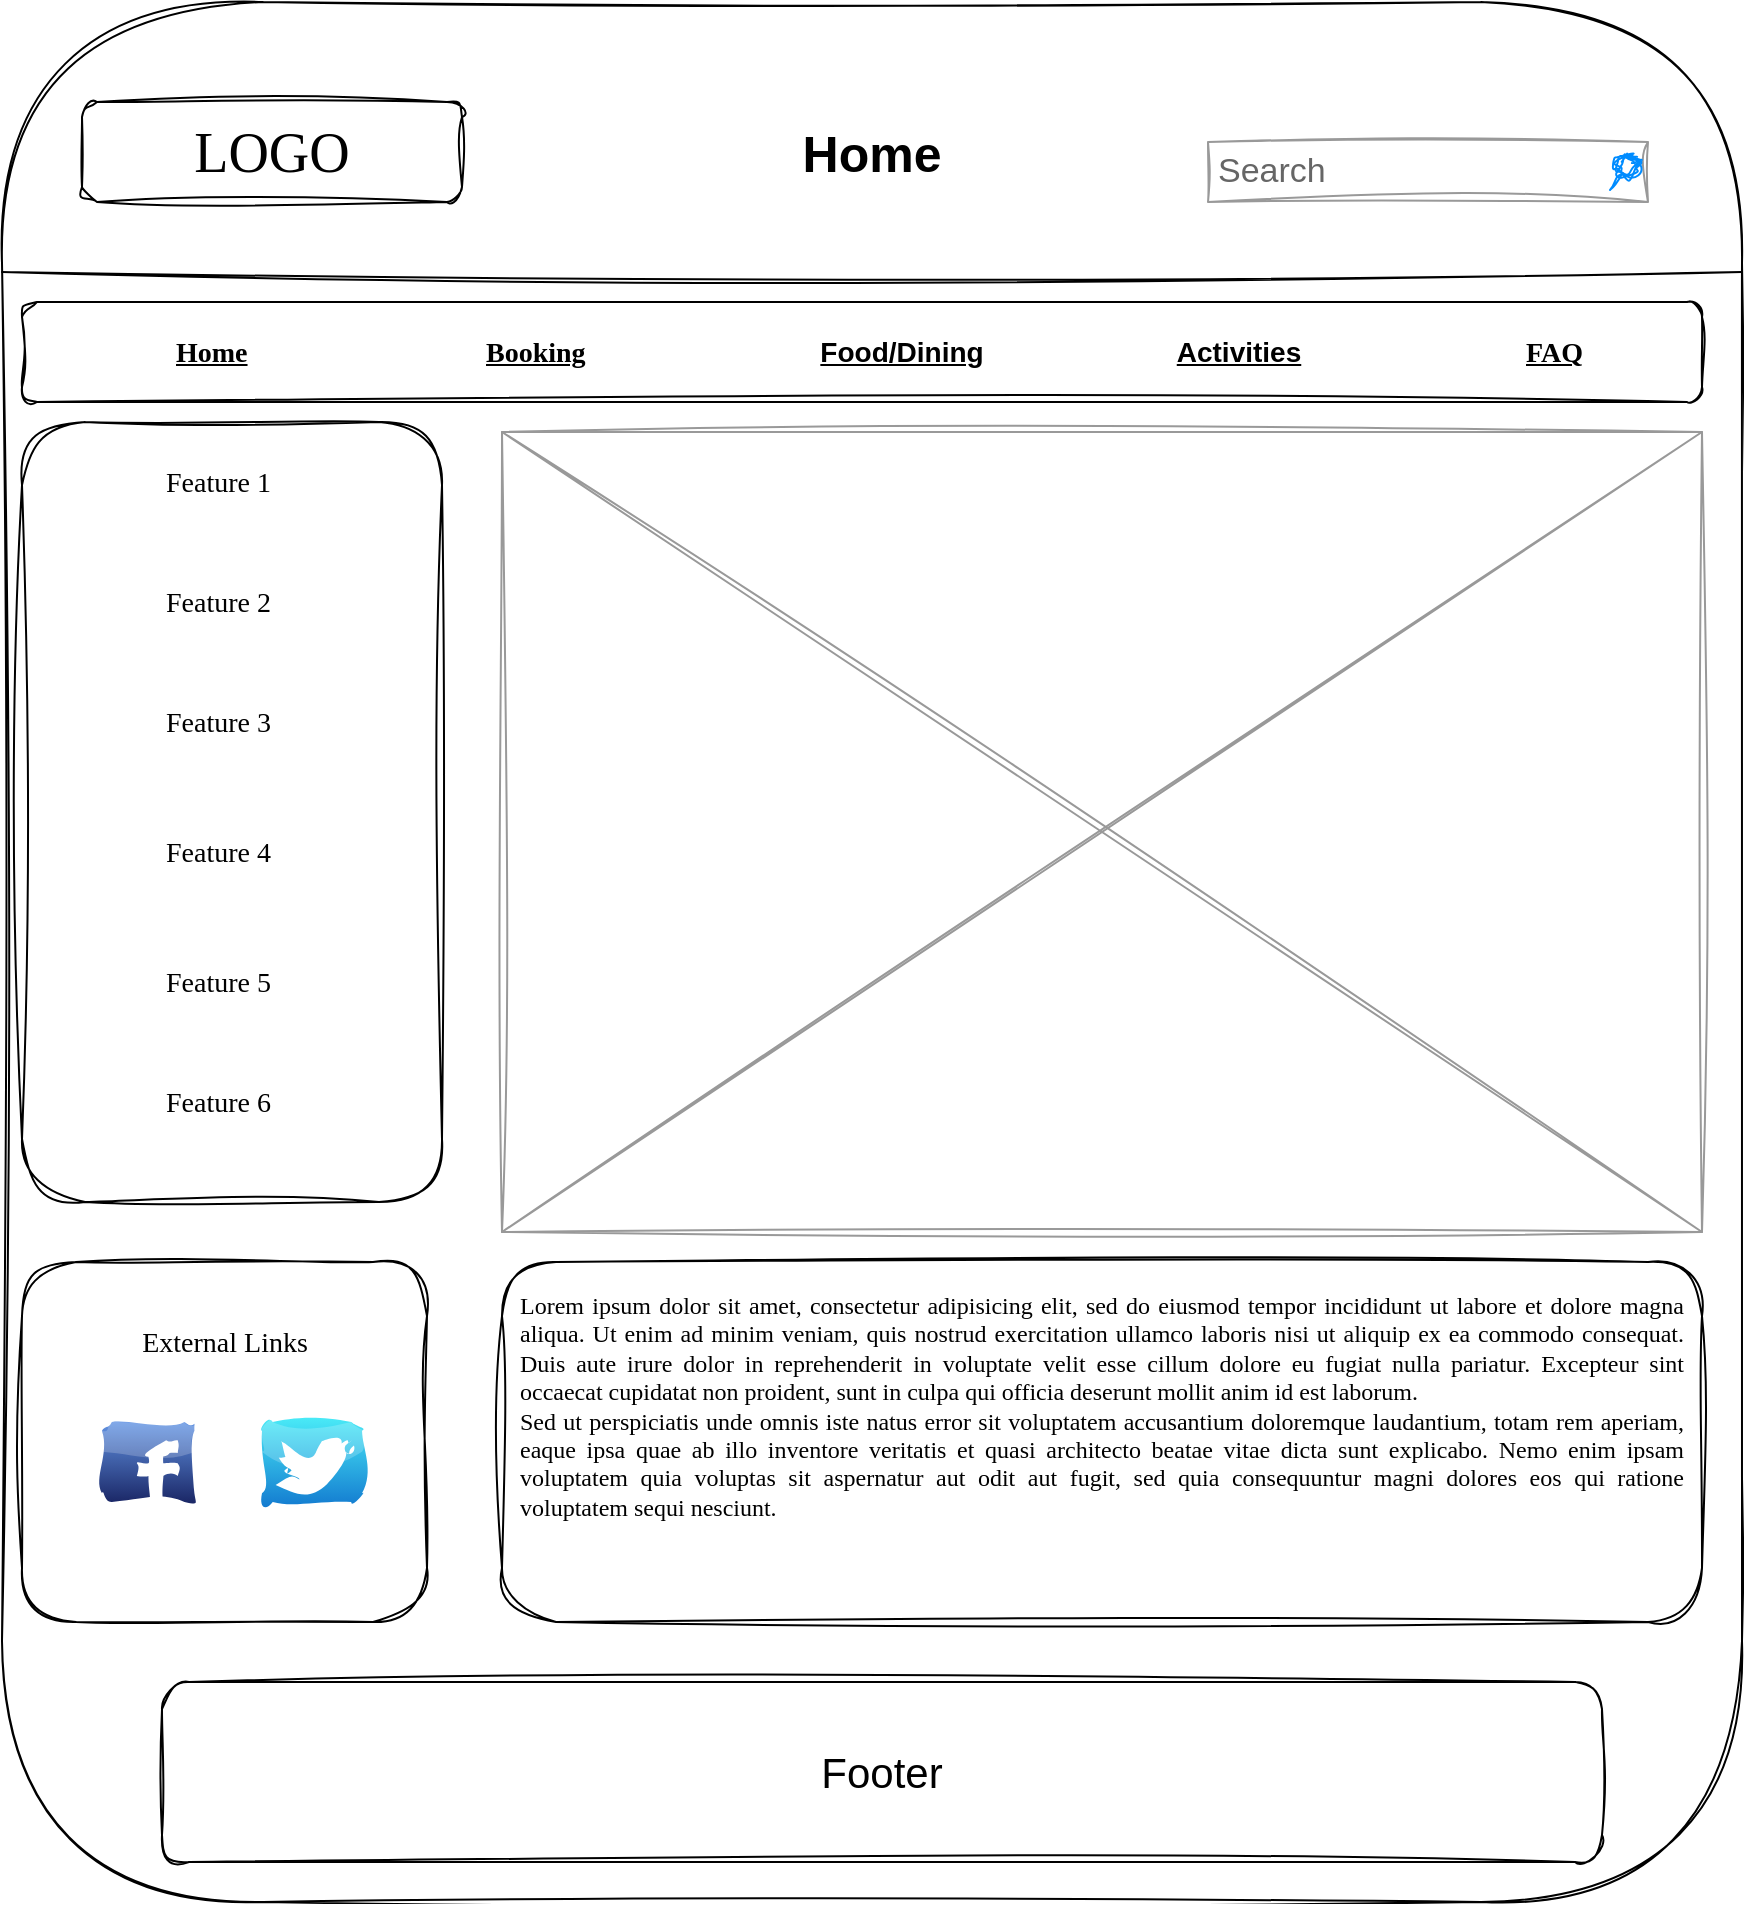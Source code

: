 <mxfile version="26.0.2" pages="5">
  <diagram name="Home" id="XaC6Hz_LNAa9Y60NMfOU">
    <mxGraphModel dx="1180" dy="614" grid="1" gridSize="10" guides="1" tooltips="1" connect="1" arrows="1" fold="1" page="1" pageScale="1" pageWidth="1100" pageHeight="850" background="#ffffff" math="0" shadow="0">
      <root>
        <mxCell id="G28vyaHNpmjtpdS2QD_0-0" />
        <mxCell id="G28vyaHNpmjtpdS2QD_0-1" parent="G28vyaHNpmjtpdS2QD_0-0" />
        <mxCell id="G28vyaHNpmjtpdS2QD_0-2" value="" style="whiteSpace=wrap;html=1;rounded=1;shadow=0;labelBackgroundColor=none;strokeColor=#000000;strokeWidth=1;fillColor=none;fontFamily=Verdana;fontSize=12;fontColor=#000000;align=center;comic=1;glass=0;sketch=1;curveFitting=1;jiggle=2;" parent="G28vyaHNpmjtpdS2QD_0-1" vertex="1">
          <mxGeometry x="20" y="10" width="870" height="950" as="geometry" />
        </mxCell>
        <mxCell id="G28vyaHNpmjtpdS2QD_0-3" value="LOGO" style="whiteSpace=wrap;html=1;rounded=1;shadow=0;labelBackgroundColor=none;strokeWidth=1;fontFamily=Verdana;fontSize=28;align=center;comic=1;sketch=1;curveFitting=1;jiggle=2;" parent="G28vyaHNpmjtpdS2QD_0-1" vertex="1">
          <mxGeometry x="60" y="60" width="190" height="50" as="geometry" />
        </mxCell>
        <mxCell id="G28vyaHNpmjtpdS2QD_0-4" value="Search" style="strokeWidth=1;shadow=0;dashed=0;align=center;html=1;shape=mxgraph.mockup.forms.searchBox;strokeColor=#999999;mainText=;strokeColor2=#008cff;fontColor=#666666;fontSize=17;align=left;spacingLeft=3;rounded=1;labelBackgroundColor=none;comic=1;sketch=1;curveFitting=1;jiggle=2;" parent="G28vyaHNpmjtpdS2QD_0-1" vertex="1">
          <mxGeometry x="623" y="80" width="220" height="30" as="geometry" />
        </mxCell>
        <mxCell id="G28vyaHNpmjtpdS2QD_0-5" value="" style="line;strokeWidth=1;html=1;rounded=1;shadow=0;labelBackgroundColor=none;fillColor=none;fontFamily=Verdana;fontSize=14;fontColor=#000000;align=center;comic=1;sketch=1;curveFitting=1;jiggle=2;" parent="G28vyaHNpmjtpdS2QD_0-1" vertex="1">
          <mxGeometry x="20" y="140" width="870" height="10" as="geometry" />
        </mxCell>
        <mxCell id="G28vyaHNpmjtpdS2QD_0-6" value="" style="whiteSpace=wrap;html=1;rounded=1;shadow=0;labelBackgroundColor=none;strokeWidth=1;fillColor=none;fontFamily=Verdana;fontSize=12;align=center;comic=1;sketch=1;curveFitting=1;jiggle=2;" parent="G28vyaHNpmjtpdS2QD_0-1" vertex="1">
          <mxGeometry x="30" y="160" width="840" height="50" as="geometry" />
        </mxCell>
        <mxCell id="G28vyaHNpmjtpdS2QD_0-7" value="&lt;b&gt;&lt;u&gt;Home&lt;/u&gt;&lt;/b&gt;" style="text;html=1;points=[];align=left;verticalAlign=top;spacingTop=-4;fontSize=14;fontFamily=Verdana;rounded=1;sketch=1;curveFitting=1;jiggle=2;" parent="G28vyaHNpmjtpdS2QD_0-1" vertex="1">
          <mxGeometry x="105" y="175" width="60" height="20" as="geometry" />
        </mxCell>
        <mxCell id="G28vyaHNpmjtpdS2QD_0-8" value="&lt;b&gt;&lt;u&gt;Booking&lt;/u&gt;&lt;/b&gt;" style="text;html=1;points=[];align=left;verticalAlign=top;spacingTop=-4;fontSize=14;fontFamily=Verdana;rounded=1;sketch=1;curveFitting=1;jiggle=2;" parent="G28vyaHNpmjtpdS2QD_0-1" vertex="1">
          <mxGeometry x="260" y="175" width="60" height="20" as="geometry" />
        </mxCell>
        <mxCell id="G28vyaHNpmjtpdS2QD_0-9" value="&lt;b&gt;&lt;u&gt;FAQ&lt;/u&gt;&lt;/b&gt;" style="text;html=1;points=[];align=left;verticalAlign=top;spacingTop=-4;fontSize=14;fontFamily=Verdana;rounded=1;sketch=1;curveFitting=1;jiggle=2;" parent="G28vyaHNpmjtpdS2QD_0-1" vertex="1">
          <mxGeometry x="780" y="175" width="60" height="20" as="geometry" />
        </mxCell>
        <mxCell id="G28vyaHNpmjtpdS2QD_0-10" value="&lt;div style=&quot;text-align: justify&quot;&gt;&lt;span&gt;Lorem ipsum dolor sit amet, consectetur adipisicing elit, sed do eiusmod tempor incididunt ut labore et dolore magna aliqua. Ut enim ad minim veniam, quis nostrud exercitation ullamco laboris nisi ut aliquip ex ea commodo consequat. Duis aute irure dolor in reprehenderit in voluptate velit esse cillum dolore eu fugiat nulla pariatur. Excepteur sint occaecat cupidatat non proident, sunt in culpa qui officia deserunt mollit anim id est laborum.&lt;/span&gt;&lt;/div&gt;&lt;div style=&quot;text-align: justify&quot;&gt;&lt;span&gt;Sed ut perspiciatis unde omnis iste natus error sit voluptatem accusantium doloremque laudantium, totam rem aperiam, eaque ipsa quae ab illo inventore veritatis et quasi architecto beatae vitae dicta sunt explicabo. Nemo enim ipsam voluptatem quia voluptas sit aspernatur aut odit aut fugit, sed quia consequuntur magni dolores eos qui ratione voluptatem sequi nesciunt.&amp;nbsp;&lt;/span&gt;&lt;/div&gt;" style="whiteSpace=wrap;html=1;rounded=1;shadow=0;labelBackgroundColor=none;strokeWidth=1;fillColor=none;fontFamily=Verdana;fontSize=12;align=center;verticalAlign=top;spacing=10;comic=1;sketch=1;curveFitting=1;jiggle=2;" parent="G28vyaHNpmjtpdS2QD_0-1" vertex="1">
          <mxGeometry x="270" y="640" width="600" height="180" as="geometry" />
        </mxCell>
        <mxCell id="G28vyaHNpmjtpdS2QD_0-11" value="" style="verticalLabelPosition=bottom;shadow=0;dashed=0;align=center;html=1;verticalAlign=top;strokeWidth=1;shape=mxgraph.mockup.graphics.simpleIcon;strokeColor=#999999;rounded=1;labelBackgroundColor=none;fontFamily=Verdana;fontSize=14;fontColor=#000000;comic=1;sketch=1;curveFitting=1;jiggle=2;" parent="G28vyaHNpmjtpdS2QD_0-1" vertex="1">
          <mxGeometry x="270" y="225" width="600" height="400" as="geometry" />
        </mxCell>
        <mxCell id="G28vyaHNpmjtpdS2QD_0-12" value="" style="whiteSpace=wrap;html=1;rounded=1;shadow=0;labelBackgroundColor=none;strokeWidth=1;fillColor=none;fontFamily=Verdana;fontSize=12;align=center;comic=1;sketch=1;curveFitting=1;jiggle=2;" parent="G28vyaHNpmjtpdS2QD_0-1" vertex="1">
          <mxGeometry x="30" y="220" width="210" height="390" as="geometry" />
        </mxCell>
        <mxCell id="G28vyaHNpmjtpdS2QD_0-13" value="" style="whiteSpace=wrap;html=1;rounded=1;shadow=0;labelBackgroundColor=none;strokeWidth=1;fillColor=none;fontFamily=Verdana;fontSize=12;align=center;comic=1;sketch=1;curveFitting=1;jiggle=2;" parent="G28vyaHNpmjtpdS2QD_0-1" vertex="1">
          <mxGeometry x="30" y="640" width="202.5" height="180" as="geometry" />
        </mxCell>
        <mxCell id="G28vyaHNpmjtpdS2QD_0-14" value="External Links" style="text;html=1;points=[];align=center;verticalAlign=top;spacingTop=-4;fontSize=14;fontFamily=Verdana;rounded=1;sketch=1;curveFitting=1;jiggle=2;" parent="G28vyaHNpmjtpdS2QD_0-1" vertex="1">
          <mxGeometry x="46.25" y="670" width="170" height="20" as="geometry" />
        </mxCell>
        <mxCell id="G28vyaHNpmjtpdS2QD_0-15" value="Feature 1" style="text;html=1;points=[];align=left;verticalAlign=top;spacingTop=-4;fontSize=14;fontFamily=Verdana;rounded=1;sketch=1;curveFitting=1;jiggle=2;" parent="G28vyaHNpmjtpdS2QD_0-1" vertex="1">
          <mxGeometry x="100" y="240" width="170" height="20" as="geometry" />
        </mxCell>
        <mxCell id="G28vyaHNpmjtpdS2QD_0-16" value="Feature 2" style="text;html=1;points=[];align=left;verticalAlign=top;spacingTop=-4;fontSize=14;fontFamily=Verdana;rounded=1;sketch=1;curveFitting=1;jiggle=2;" parent="G28vyaHNpmjtpdS2QD_0-1" vertex="1">
          <mxGeometry x="100" y="300" width="170" height="20" as="geometry" />
        </mxCell>
        <mxCell id="G28vyaHNpmjtpdS2QD_0-17" value="Feature 3" style="text;html=1;points=[];align=left;verticalAlign=top;spacingTop=-4;fontSize=14;fontFamily=Verdana;rounded=1;sketch=1;curveFitting=1;jiggle=2;" parent="G28vyaHNpmjtpdS2QD_0-1" vertex="1">
          <mxGeometry x="100" y="360" width="170" height="20" as="geometry" />
        </mxCell>
        <mxCell id="G28vyaHNpmjtpdS2QD_0-18" value="Feature 4" style="text;html=1;points=[];align=left;verticalAlign=top;spacingTop=-4;fontSize=14;fontFamily=Verdana;rounded=1;sketch=1;curveFitting=1;jiggle=2;" parent="G28vyaHNpmjtpdS2QD_0-1" vertex="1">
          <mxGeometry x="100" y="425" width="170" height="20" as="geometry" />
        </mxCell>
        <mxCell id="G28vyaHNpmjtpdS2QD_0-19" value="Feature 5" style="text;html=1;points=[];align=left;verticalAlign=top;spacingTop=-4;fontSize=14;fontFamily=Verdana;rounded=1;sketch=1;curveFitting=1;jiggle=2;" parent="G28vyaHNpmjtpdS2QD_0-1" vertex="1">
          <mxGeometry x="100" y="490" width="170" height="20" as="geometry" />
        </mxCell>
        <mxCell id="G28vyaHNpmjtpdS2QD_0-20" value="Feature 6" style="text;html=1;points=[];align=left;verticalAlign=top;spacingTop=-4;fontSize=14;fontFamily=Verdana;rounded=1;sketch=1;curveFitting=1;jiggle=2;" parent="G28vyaHNpmjtpdS2QD_0-1" vertex="1">
          <mxGeometry x="100" y="550" width="170" height="20" as="geometry" />
        </mxCell>
        <mxCell id="G28vyaHNpmjtpdS2QD_0-21" value="" style="dashed=0;outlineConnect=0;html=1;align=center;labelPosition=center;verticalLabelPosition=bottom;verticalAlign=top;shape=mxgraph.webicons.facebook;fillColor=#6294E4;gradientColor=#1A2665;sketch=1;hachureGap=4;jiggle=2;curveFitting=1;fontFamily=Architects Daughter;fontSource=https%3A%2F%2Ffonts.googleapis.com%2Fcss%3Ffamily%3DArchitects%2BDaughter;" parent="G28vyaHNpmjtpdS2QD_0-1" vertex="1">
          <mxGeometry x="70" y="720" width="46.2" height="40" as="geometry" />
        </mxCell>
        <mxCell id="G28vyaHNpmjtpdS2QD_0-22" value="" style="dashed=0;outlineConnect=0;html=1;align=center;labelPosition=center;verticalLabelPosition=bottom;verticalAlign=top;shape=mxgraph.webicons.twitter;fillColor=#49EAF7;gradientColor=#137BD0;sketch=1;hachureGap=4;jiggle=2;curveFitting=1;fontFamily=Architects Daughter;fontSource=https%3A%2F%2Ffonts.googleapis.com%2Fcss%3Ffamily%3DArchitects%2BDaughter;" parent="G28vyaHNpmjtpdS2QD_0-1" vertex="1">
          <mxGeometry x="150" y="720" width="50" height="40" as="geometry" />
        </mxCell>
        <mxCell id="G28vyaHNpmjtpdS2QD_0-23" value="&lt;font style=&quot;font-size: 21px;&quot; face=&quot;Helvetica&quot;&gt;Footer&lt;/font&gt;" style="rounded=1;whiteSpace=wrap;html=1;sketch=1;hachureGap=4;jiggle=2;curveFitting=1;fontFamily=Architects Daughter;fontSource=https%3A%2F%2Ffonts.googleapis.com%2Fcss%3Ffamily%3DArchitects%2BDaughter;labelBackgroundColor=default;" parent="G28vyaHNpmjtpdS2QD_0-1" vertex="1">
          <mxGeometry x="100" y="850" width="720" height="90" as="geometry" />
        </mxCell>
        <mxCell id="1MUycTAKdErkdJ3vbtHh-1" value="&lt;b&gt;&lt;font face=&quot;Helvetica&quot; style=&quot;font-size: 25px;&quot;&gt;Home&lt;/font&gt;&lt;/b&gt;" style="text;html=1;align=center;verticalAlign=middle;whiteSpace=wrap;rounded=0;fontFamily=Architects Daughter;fontSource=https%3A%2F%2Ffonts.googleapis.com%2Fcss%3Ffamily%3DArchitects%2BDaughter;" parent="G28vyaHNpmjtpdS2QD_0-1" vertex="1">
          <mxGeometry x="425" y="70" width="60" height="30" as="geometry" />
        </mxCell>
        <mxCell id="7-xE09rjTVxW2Gx52Fzu-3" value="&lt;u style=&quot;&quot;&gt;&lt;b style=&quot;&quot;&gt;&lt;font style=&quot;font-size: 14px;&quot; face=&quot;Helvetica&quot;&gt;Food/Dining&lt;/font&gt;&lt;/b&gt;&lt;/u&gt;" style="text;html=1;align=center;verticalAlign=middle;whiteSpace=wrap;rounded=0;fontFamily=Architects Daughter;fontSource=https%3A%2F%2Ffonts.googleapis.com%2Fcss%3Ffamily%3DArchitects%2BDaughter;" vertex="1" parent="G28vyaHNpmjtpdS2QD_0-1">
          <mxGeometry x="430" y="170" width="80" height="30" as="geometry" />
        </mxCell>
        <mxCell id="7-xE09rjTVxW2Gx52Fzu-4" value="&lt;font face=&quot;Helvetica&quot; style=&quot;font-size: 14px;&quot;&gt;&lt;b&gt;&lt;u&gt;Activities&lt;/u&gt;&lt;/b&gt;&lt;/font&gt;" style="text;html=1;align=center;verticalAlign=middle;whiteSpace=wrap;rounded=0;fontFamily=Architects Daughter;fontSource=https%3A%2F%2Ffonts.googleapis.com%2Fcss%3Ffamily%3DArchitects%2BDaughter;" vertex="1" parent="G28vyaHNpmjtpdS2QD_0-1">
          <mxGeometry x="590" y="170" width="97" height="30" as="geometry" />
        </mxCell>
      </root>
    </mxGraphModel>
  </diagram>
  <diagram name="Booking" id="HfTK5BxTal93FMjaINNR">
    <mxGraphModel dx="1180" dy="614" grid="1" gridSize="10" guides="1" tooltips="1" connect="1" arrows="1" fold="1" page="1" pageScale="1" pageWidth="1100" pageHeight="850" background="#ffffff" math="0" shadow="0">
      <root>
        <mxCell id="qHXIPEObxKzvl6UZH6Fi-0" />
        <mxCell id="qHXIPEObxKzvl6UZH6Fi-1" parent="qHXIPEObxKzvl6UZH6Fi-0" />
        <mxCell id="qHXIPEObxKzvl6UZH6Fi-2" value="" style="whiteSpace=wrap;html=1;rounded=1;shadow=0;labelBackgroundColor=none;strokeColor=#000000;strokeWidth=1;fillColor=none;fontFamily=Verdana;fontSize=12;fontColor=#000000;align=center;comic=1;glass=0;sketch=1;curveFitting=1;jiggle=2;" vertex="1" parent="qHXIPEObxKzvl6UZH6Fi-1">
          <mxGeometry x="20" y="10" width="870" height="950" as="geometry" />
        </mxCell>
        <mxCell id="qHXIPEObxKzvl6UZH6Fi-3" value="LOGO" style="whiteSpace=wrap;html=1;rounded=1;shadow=0;labelBackgroundColor=none;strokeWidth=1;fontFamily=Verdana;fontSize=28;align=center;comic=1;sketch=1;curveFitting=1;jiggle=2;" vertex="1" parent="qHXIPEObxKzvl6UZH6Fi-1">
          <mxGeometry x="60" y="60" width="190" height="50" as="geometry" />
        </mxCell>
        <mxCell id="qHXIPEObxKzvl6UZH6Fi-4" value="Search" style="strokeWidth=1;shadow=0;dashed=0;align=center;html=1;shape=mxgraph.mockup.forms.searchBox;strokeColor=#999999;mainText=;strokeColor2=#008cff;fontColor=#666666;fontSize=17;align=left;spacingLeft=3;rounded=1;labelBackgroundColor=none;comic=1;sketch=1;curveFitting=1;jiggle=2;" vertex="1" parent="qHXIPEObxKzvl6UZH6Fi-1">
          <mxGeometry x="623" y="80" width="220" height="30" as="geometry" />
        </mxCell>
        <mxCell id="qHXIPEObxKzvl6UZH6Fi-5" value="" style="line;strokeWidth=1;html=1;rounded=1;shadow=0;labelBackgroundColor=none;fillColor=none;fontFamily=Verdana;fontSize=14;fontColor=#000000;align=center;comic=1;sketch=1;curveFitting=1;jiggle=2;" vertex="1" parent="qHXIPEObxKzvl6UZH6Fi-1">
          <mxGeometry x="20" y="140" width="870" height="10" as="geometry" />
        </mxCell>
        <mxCell id="qHXIPEObxKzvl6UZH6Fi-6" value="" style="whiteSpace=wrap;html=1;rounded=1;shadow=0;labelBackgroundColor=none;strokeWidth=1;fillColor=none;fontFamily=Verdana;fontSize=12;align=center;comic=1;sketch=1;curveFitting=1;jiggle=2;" vertex="1" parent="qHXIPEObxKzvl6UZH6Fi-1">
          <mxGeometry x="30" y="160" width="840" height="50" as="geometry" />
        </mxCell>
        <mxCell id="qHXIPEObxKzvl6UZH6Fi-7" value="&lt;b&gt;&lt;u&gt;Home&lt;/u&gt;&lt;/b&gt;" style="text;html=1;points=[];align=left;verticalAlign=top;spacingTop=-4;fontSize=14;fontFamily=Verdana;rounded=1;sketch=1;curveFitting=1;jiggle=2;" vertex="1" parent="qHXIPEObxKzvl6UZH6Fi-1">
          <mxGeometry x="105" y="175" width="60" height="20" as="geometry" />
        </mxCell>
        <mxCell id="qHXIPEObxKzvl6UZH6Fi-8" value="&lt;b&gt;&lt;u&gt;Booking&lt;/u&gt;&lt;/b&gt;" style="text;html=1;points=[];align=left;verticalAlign=top;spacingTop=-4;fontSize=14;fontFamily=Verdana;rounded=1;sketch=1;curveFitting=1;jiggle=2;" vertex="1" parent="qHXIPEObxKzvl6UZH6Fi-1">
          <mxGeometry x="260" y="175" width="60" height="20" as="geometry" />
        </mxCell>
        <mxCell id="qHXIPEObxKzvl6UZH6Fi-9" value="&lt;b&gt;&lt;u&gt;FAQ&lt;/u&gt;&lt;/b&gt;" style="text;html=1;points=[];align=left;verticalAlign=top;spacingTop=-4;fontSize=14;fontFamily=Verdana;rounded=1;sketch=1;curveFitting=1;jiggle=2;" vertex="1" parent="qHXIPEObxKzvl6UZH6Fi-1">
          <mxGeometry x="780" y="175" width="60" height="20" as="geometry" />
        </mxCell>
        <mxCell id="qHXIPEObxKzvl6UZH6Fi-10" value="&lt;div style=&quot;text-align: justify&quot;&gt;&lt;span&gt;Lorem ipsum dolor sit amet, consectetur adipisicing elit, sed do eiusmod tempor incididunt ut labore et dolore magna aliqua. Ut enim ad minim veniam, quis nostrud exercitation ullamco laboris nisi ut aliquip ex ea commodo consequat. Duis aute irure dolor in reprehenderit in voluptate velit esse cillum dolore eu fugiat nulla pariatur. Excepteur sint occaecat cupidatat non proident, sunt in culpa qui officia deserunt mollit anim id est laborum.&lt;/span&gt;&lt;/div&gt;&lt;div style=&quot;text-align: justify&quot;&gt;&lt;span&gt;Sed ut perspiciatis unde omnis iste natus error sit voluptatem accusantium doloremque laudantium, totam rem aperiam, eaque ipsa quae ab illo inventore veritatis et quasi architecto beatae vitae dicta sunt explicabo. Nemo enim ipsam voluptatem quia voluptas sit aspernatur aut odit aut fugit, sed quia consequuntur magni dolores eos qui ratione voluptatem sequi nesciunt.&amp;nbsp;&lt;/span&gt;&lt;/div&gt;" style="whiteSpace=wrap;html=1;rounded=1;shadow=0;labelBackgroundColor=none;strokeWidth=1;fillColor=none;fontFamily=Verdana;fontSize=12;align=center;verticalAlign=top;spacing=10;comic=1;sketch=1;curveFitting=1;jiggle=2;" vertex="1" parent="qHXIPEObxKzvl6UZH6Fi-1">
          <mxGeometry x="270" y="640" width="600" height="180" as="geometry" />
        </mxCell>
        <mxCell id="qHXIPEObxKzvl6UZH6Fi-11" value="" style="verticalLabelPosition=bottom;shadow=0;dashed=0;align=center;html=1;verticalAlign=top;strokeWidth=1;shape=mxgraph.mockup.graphics.simpleIcon;strokeColor=#999999;rounded=1;labelBackgroundColor=none;fontFamily=Verdana;fontSize=14;fontColor=#000000;comic=1;sketch=1;curveFitting=1;jiggle=2;" vertex="1" parent="qHXIPEObxKzvl6UZH6Fi-1">
          <mxGeometry x="270" y="225" width="600" height="400" as="geometry" />
        </mxCell>
        <mxCell id="qHXIPEObxKzvl6UZH6Fi-12" value="" style="whiteSpace=wrap;html=1;rounded=1;shadow=0;labelBackgroundColor=none;strokeWidth=1;fillColor=none;fontFamily=Verdana;fontSize=12;align=center;comic=1;sketch=1;curveFitting=1;jiggle=2;" vertex="1" parent="qHXIPEObxKzvl6UZH6Fi-1">
          <mxGeometry x="30" y="220" width="210" height="390" as="geometry" />
        </mxCell>
        <mxCell id="qHXIPEObxKzvl6UZH6Fi-13" value="" style="whiteSpace=wrap;html=1;rounded=1;shadow=0;labelBackgroundColor=none;strokeWidth=1;fillColor=none;fontFamily=Verdana;fontSize=12;align=center;comic=1;sketch=1;curveFitting=1;jiggle=2;" vertex="1" parent="qHXIPEObxKzvl6UZH6Fi-1">
          <mxGeometry x="30" y="640" width="202.5" height="180" as="geometry" />
        </mxCell>
        <mxCell id="qHXIPEObxKzvl6UZH6Fi-14" value="External Links" style="text;html=1;points=[];align=center;verticalAlign=top;spacingTop=-4;fontSize=14;fontFamily=Verdana;rounded=1;sketch=1;curveFitting=1;jiggle=2;" vertex="1" parent="qHXIPEObxKzvl6UZH6Fi-1">
          <mxGeometry x="46.25" y="670" width="170" height="20" as="geometry" />
        </mxCell>
        <mxCell id="qHXIPEObxKzvl6UZH6Fi-15" value="Feature 1" style="text;html=1;points=[];align=left;verticalAlign=top;spacingTop=-4;fontSize=14;fontFamily=Verdana;rounded=1;sketch=1;curveFitting=1;jiggle=2;" vertex="1" parent="qHXIPEObxKzvl6UZH6Fi-1">
          <mxGeometry x="100" y="240" width="170" height="20" as="geometry" />
        </mxCell>
        <mxCell id="qHXIPEObxKzvl6UZH6Fi-16" value="Feature 2" style="text;html=1;points=[];align=left;verticalAlign=top;spacingTop=-4;fontSize=14;fontFamily=Verdana;rounded=1;sketch=1;curveFitting=1;jiggle=2;" vertex="1" parent="qHXIPEObxKzvl6UZH6Fi-1">
          <mxGeometry x="100" y="300" width="170" height="20" as="geometry" />
        </mxCell>
        <mxCell id="qHXIPEObxKzvl6UZH6Fi-17" value="Feature 3" style="text;html=1;points=[];align=left;verticalAlign=top;spacingTop=-4;fontSize=14;fontFamily=Verdana;rounded=1;sketch=1;curveFitting=1;jiggle=2;" vertex="1" parent="qHXIPEObxKzvl6UZH6Fi-1">
          <mxGeometry x="100" y="360" width="170" height="20" as="geometry" />
        </mxCell>
        <mxCell id="qHXIPEObxKzvl6UZH6Fi-18" value="Feature 4" style="text;html=1;points=[];align=left;verticalAlign=top;spacingTop=-4;fontSize=14;fontFamily=Verdana;rounded=1;sketch=1;curveFitting=1;jiggle=2;" vertex="1" parent="qHXIPEObxKzvl6UZH6Fi-1">
          <mxGeometry x="100" y="425" width="170" height="20" as="geometry" />
        </mxCell>
        <mxCell id="qHXIPEObxKzvl6UZH6Fi-19" value="Feature 5" style="text;html=1;points=[];align=left;verticalAlign=top;spacingTop=-4;fontSize=14;fontFamily=Verdana;rounded=1;sketch=1;curveFitting=1;jiggle=2;" vertex="1" parent="qHXIPEObxKzvl6UZH6Fi-1">
          <mxGeometry x="100" y="490" width="170" height="20" as="geometry" />
        </mxCell>
        <mxCell id="qHXIPEObxKzvl6UZH6Fi-20" value="Feature 6" style="text;html=1;points=[];align=left;verticalAlign=top;spacingTop=-4;fontSize=14;fontFamily=Verdana;rounded=1;sketch=1;curveFitting=1;jiggle=2;" vertex="1" parent="qHXIPEObxKzvl6UZH6Fi-1">
          <mxGeometry x="100" y="550" width="170" height="20" as="geometry" />
        </mxCell>
        <mxCell id="qHXIPEObxKzvl6UZH6Fi-21" value="" style="dashed=0;outlineConnect=0;html=1;align=center;labelPosition=center;verticalLabelPosition=bottom;verticalAlign=top;shape=mxgraph.webicons.facebook;fillColor=#6294E4;gradientColor=#1A2665;sketch=1;hachureGap=4;jiggle=2;curveFitting=1;fontFamily=Architects Daughter;fontSource=https%3A%2F%2Ffonts.googleapis.com%2Fcss%3Ffamily%3DArchitects%2BDaughter;" vertex="1" parent="qHXIPEObxKzvl6UZH6Fi-1">
          <mxGeometry x="70" y="720" width="46.2" height="40" as="geometry" />
        </mxCell>
        <mxCell id="qHXIPEObxKzvl6UZH6Fi-22" value="" style="dashed=0;outlineConnect=0;html=1;align=center;labelPosition=center;verticalLabelPosition=bottom;verticalAlign=top;shape=mxgraph.webicons.twitter;fillColor=#49EAF7;gradientColor=#137BD0;sketch=1;hachureGap=4;jiggle=2;curveFitting=1;fontFamily=Architects Daughter;fontSource=https%3A%2F%2Ffonts.googleapis.com%2Fcss%3Ffamily%3DArchitects%2BDaughter;" vertex="1" parent="qHXIPEObxKzvl6UZH6Fi-1">
          <mxGeometry x="150" y="720" width="50" height="40" as="geometry" />
        </mxCell>
        <mxCell id="qHXIPEObxKzvl6UZH6Fi-23" value="&lt;font style=&quot;font-size: 21px;&quot; face=&quot;Helvetica&quot;&gt;Footer&lt;/font&gt;" style="rounded=1;whiteSpace=wrap;html=1;sketch=1;hachureGap=4;jiggle=2;curveFitting=1;fontFamily=Architects Daughter;fontSource=https%3A%2F%2Ffonts.googleapis.com%2Fcss%3Ffamily%3DArchitects%2BDaughter;labelBackgroundColor=default;" vertex="1" parent="qHXIPEObxKzvl6UZH6Fi-1">
          <mxGeometry x="100" y="850" width="720" height="90" as="geometry" />
        </mxCell>
        <mxCell id="qHXIPEObxKzvl6UZH6Fi-24" value="&lt;b&gt;&lt;font face=&quot;Helvetica&quot; style=&quot;font-size: 25px;&quot;&gt;Booking and Lodging&lt;/font&gt;&lt;/b&gt;" style="text;html=1;align=center;verticalAlign=middle;whiteSpace=wrap;rounded=0;fontFamily=Architects Daughter;fontSource=https%3A%2F%2Ffonts.googleapis.com%2Fcss%3Ffamily%3DArchitects%2BDaughter;" vertex="1" parent="qHXIPEObxKzvl6UZH6Fi-1">
          <mxGeometry x="425" y="70" width="60" height="30" as="geometry" />
        </mxCell>
        <mxCell id="qHXIPEObxKzvl6UZH6Fi-25" value="&lt;u style=&quot;&quot;&gt;&lt;b style=&quot;&quot;&gt;&lt;font style=&quot;font-size: 14px;&quot; face=&quot;Helvetica&quot;&gt;Food/Dining&lt;/font&gt;&lt;/b&gt;&lt;/u&gt;" style="text;html=1;align=center;verticalAlign=middle;whiteSpace=wrap;rounded=0;fontFamily=Architects Daughter;fontSource=https%3A%2F%2Ffonts.googleapis.com%2Fcss%3Ffamily%3DArchitects%2BDaughter;" vertex="1" parent="qHXIPEObxKzvl6UZH6Fi-1">
          <mxGeometry x="430" y="170" width="80" height="30" as="geometry" />
        </mxCell>
        <mxCell id="qHXIPEObxKzvl6UZH6Fi-26" value="&lt;font face=&quot;Helvetica&quot; style=&quot;font-size: 14px;&quot;&gt;&lt;b&gt;&lt;u&gt;Activities&lt;/u&gt;&lt;/b&gt;&lt;/font&gt;" style="text;html=1;align=center;verticalAlign=middle;whiteSpace=wrap;rounded=0;fontFamily=Architects Daughter;fontSource=https%3A%2F%2Ffonts.googleapis.com%2Fcss%3Ffamily%3DArchitects%2BDaughter;" vertex="1" parent="qHXIPEObxKzvl6UZH6Fi-1">
          <mxGeometry x="590" y="170" width="97" height="30" as="geometry" />
        </mxCell>
      </root>
    </mxGraphModel>
  </diagram>
  <diagram name="Food and Dining" id="9bX4Ylco4fsAjjICQX2j">
    <mxGraphModel dx="1180" dy="614" grid="1" gridSize="10" guides="1" tooltips="1" connect="1" arrows="1" fold="1" page="1" pageScale="1" pageWidth="1100" pageHeight="850" background="#ffffff" math="0" shadow="0">
      <root>
        <mxCell id="NBle0sVhrAog2kaOQaib-0" />
        <mxCell id="NBle0sVhrAog2kaOQaib-1" parent="NBle0sVhrAog2kaOQaib-0" />
        <mxCell id="NBle0sVhrAog2kaOQaib-2" value="" style="whiteSpace=wrap;html=1;rounded=1;shadow=0;labelBackgroundColor=none;strokeColor=#000000;strokeWidth=1;fillColor=none;fontFamily=Verdana;fontSize=12;fontColor=#000000;align=center;comic=1;glass=0;sketch=1;curveFitting=1;jiggle=2;" vertex="1" parent="NBle0sVhrAog2kaOQaib-1">
          <mxGeometry x="20" y="10" width="870" height="950" as="geometry" />
        </mxCell>
        <mxCell id="NBle0sVhrAog2kaOQaib-3" value="LOGO" style="whiteSpace=wrap;html=1;rounded=1;shadow=0;labelBackgroundColor=none;strokeWidth=1;fontFamily=Verdana;fontSize=28;align=center;comic=1;sketch=1;curveFitting=1;jiggle=2;" vertex="1" parent="NBle0sVhrAog2kaOQaib-1">
          <mxGeometry x="60" y="60" width="190" height="50" as="geometry" />
        </mxCell>
        <mxCell id="NBle0sVhrAog2kaOQaib-4" value="Search" style="strokeWidth=1;shadow=0;dashed=0;align=center;html=1;shape=mxgraph.mockup.forms.searchBox;strokeColor=#999999;mainText=;strokeColor2=#008cff;fontColor=#666666;fontSize=17;align=left;spacingLeft=3;rounded=1;labelBackgroundColor=none;comic=1;sketch=1;curveFitting=1;jiggle=2;" vertex="1" parent="NBle0sVhrAog2kaOQaib-1">
          <mxGeometry x="623" y="80" width="220" height="30" as="geometry" />
        </mxCell>
        <mxCell id="NBle0sVhrAog2kaOQaib-5" value="" style="line;strokeWidth=1;html=1;rounded=1;shadow=0;labelBackgroundColor=none;fillColor=none;fontFamily=Verdana;fontSize=14;fontColor=#000000;align=center;comic=1;sketch=1;curveFitting=1;jiggle=2;" vertex="1" parent="NBle0sVhrAog2kaOQaib-1">
          <mxGeometry x="20" y="140" width="870" height="10" as="geometry" />
        </mxCell>
        <mxCell id="NBle0sVhrAog2kaOQaib-6" value="" style="whiteSpace=wrap;html=1;rounded=1;shadow=0;labelBackgroundColor=none;strokeWidth=1;fillColor=none;fontFamily=Verdana;fontSize=12;align=center;comic=1;sketch=1;curveFitting=1;jiggle=2;" vertex="1" parent="NBle0sVhrAog2kaOQaib-1">
          <mxGeometry x="30" y="160" width="840" height="50" as="geometry" />
        </mxCell>
        <mxCell id="NBle0sVhrAog2kaOQaib-7" value="&lt;b&gt;&lt;u&gt;Home&lt;/u&gt;&lt;/b&gt;" style="text;html=1;points=[];align=left;verticalAlign=top;spacingTop=-4;fontSize=14;fontFamily=Verdana;rounded=1;sketch=1;curveFitting=1;jiggle=2;" vertex="1" parent="NBle0sVhrAog2kaOQaib-1">
          <mxGeometry x="105" y="175" width="60" height="20" as="geometry" />
        </mxCell>
        <mxCell id="NBle0sVhrAog2kaOQaib-8" value="&lt;b&gt;&lt;u&gt;Booking&lt;/u&gt;&lt;/b&gt;" style="text;html=1;points=[];align=left;verticalAlign=top;spacingTop=-4;fontSize=14;fontFamily=Verdana;rounded=1;sketch=1;curveFitting=1;jiggle=2;" vertex="1" parent="NBle0sVhrAog2kaOQaib-1">
          <mxGeometry x="260" y="175" width="60" height="20" as="geometry" />
        </mxCell>
        <mxCell id="NBle0sVhrAog2kaOQaib-9" value="&lt;b&gt;&lt;u&gt;FAQ&lt;/u&gt;&lt;/b&gt;" style="text;html=1;points=[];align=left;verticalAlign=top;spacingTop=-4;fontSize=14;fontFamily=Verdana;rounded=1;sketch=1;curveFitting=1;jiggle=2;" vertex="1" parent="NBle0sVhrAog2kaOQaib-1">
          <mxGeometry x="780" y="175" width="60" height="20" as="geometry" />
        </mxCell>
        <mxCell id="NBle0sVhrAog2kaOQaib-10" value="&lt;div style=&quot;text-align: justify&quot;&gt;&lt;span&gt;Lorem ipsum dolor sit amet, consectetur adipisicing elit, sed do eiusmod tempor incididunt ut labore et dolore magna aliqua. Ut enim ad minim veniam, quis nostrud exercitation ullamco laboris nisi ut aliquip ex ea commodo consequat. Duis aute irure dolor in reprehenderit in voluptate velit esse cillum dolore eu fugiat nulla pariatur. Excepteur sint occaecat cupidatat non proident, sunt in culpa qui officia deserunt mollit anim id est laborum.&lt;/span&gt;&lt;/div&gt;&lt;div style=&quot;text-align: justify&quot;&gt;&lt;span&gt;Sed ut perspiciatis unde omnis iste natus error sit voluptatem accusantium doloremque laudantium, totam rem aperiam, eaque ipsa quae ab illo inventore veritatis et quasi architecto beatae vitae dicta sunt explicabo. Nemo enim ipsam voluptatem quia voluptas sit aspernatur aut odit aut fugit, sed quia consequuntur magni dolores eos qui ratione voluptatem sequi nesciunt.&amp;nbsp;&lt;/span&gt;&lt;/div&gt;" style="whiteSpace=wrap;html=1;rounded=1;shadow=0;labelBackgroundColor=none;strokeWidth=1;fillColor=none;fontFamily=Verdana;fontSize=12;align=center;verticalAlign=top;spacing=10;comic=1;sketch=1;curveFitting=1;jiggle=2;" vertex="1" parent="NBle0sVhrAog2kaOQaib-1">
          <mxGeometry x="270" y="640" width="600" height="180" as="geometry" />
        </mxCell>
        <mxCell id="NBle0sVhrAog2kaOQaib-11" value="" style="verticalLabelPosition=bottom;shadow=0;dashed=0;align=center;html=1;verticalAlign=top;strokeWidth=1;shape=mxgraph.mockup.graphics.simpleIcon;strokeColor=#999999;rounded=1;labelBackgroundColor=none;fontFamily=Verdana;fontSize=14;fontColor=#000000;comic=1;sketch=1;curveFitting=1;jiggle=2;" vertex="1" parent="NBle0sVhrAog2kaOQaib-1">
          <mxGeometry x="270" y="225" width="600" height="400" as="geometry" />
        </mxCell>
        <mxCell id="NBle0sVhrAog2kaOQaib-12" value="" style="whiteSpace=wrap;html=1;rounded=1;shadow=0;labelBackgroundColor=none;strokeWidth=1;fillColor=none;fontFamily=Verdana;fontSize=12;align=center;comic=1;sketch=1;curveFitting=1;jiggle=2;" vertex="1" parent="NBle0sVhrAog2kaOQaib-1">
          <mxGeometry x="30" y="220" width="210" height="390" as="geometry" />
        </mxCell>
        <mxCell id="NBle0sVhrAog2kaOQaib-13" value="" style="whiteSpace=wrap;html=1;rounded=1;shadow=0;labelBackgroundColor=none;strokeWidth=1;fillColor=none;fontFamily=Verdana;fontSize=12;align=center;comic=1;sketch=1;curveFitting=1;jiggle=2;" vertex="1" parent="NBle0sVhrAog2kaOQaib-1">
          <mxGeometry x="30" y="640" width="202.5" height="180" as="geometry" />
        </mxCell>
        <mxCell id="NBle0sVhrAog2kaOQaib-14" value="External Links" style="text;html=1;points=[];align=center;verticalAlign=top;spacingTop=-4;fontSize=14;fontFamily=Verdana;rounded=1;sketch=1;curveFitting=1;jiggle=2;" vertex="1" parent="NBle0sVhrAog2kaOQaib-1">
          <mxGeometry x="46.25" y="670" width="170" height="20" as="geometry" />
        </mxCell>
        <mxCell id="NBle0sVhrAog2kaOQaib-15" value="Feature 1" style="text;html=1;points=[];align=left;verticalAlign=top;spacingTop=-4;fontSize=14;fontFamily=Verdana;rounded=1;sketch=1;curveFitting=1;jiggle=2;" vertex="1" parent="NBle0sVhrAog2kaOQaib-1">
          <mxGeometry x="100" y="240" width="170" height="20" as="geometry" />
        </mxCell>
        <mxCell id="NBle0sVhrAog2kaOQaib-16" value="Feature 2" style="text;html=1;points=[];align=left;verticalAlign=top;spacingTop=-4;fontSize=14;fontFamily=Verdana;rounded=1;sketch=1;curveFitting=1;jiggle=2;" vertex="1" parent="NBle0sVhrAog2kaOQaib-1">
          <mxGeometry x="100" y="300" width="170" height="20" as="geometry" />
        </mxCell>
        <mxCell id="NBle0sVhrAog2kaOQaib-17" value="Feature 3" style="text;html=1;points=[];align=left;verticalAlign=top;spacingTop=-4;fontSize=14;fontFamily=Verdana;rounded=1;sketch=1;curveFitting=1;jiggle=2;" vertex="1" parent="NBle0sVhrAog2kaOQaib-1">
          <mxGeometry x="100" y="360" width="170" height="20" as="geometry" />
        </mxCell>
        <mxCell id="NBle0sVhrAog2kaOQaib-18" value="Feature 4" style="text;html=1;points=[];align=left;verticalAlign=top;spacingTop=-4;fontSize=14;fontFamily=Verdana;rounded=1;sketch=1;curveFitting=1;jiggle=2;" vertex="1" parent="NBle0sVhrAog2kaOQaib-1">
          <mxGeometry x="100" y="425" width="170" height="20" as="geometry" />
        </mxCell>
        <mxCell id="NBle0sVhrAog2kaOQaib-19" value="Feature 5" style="text;html=1;points=[];align=left;verticalAlign=top;spacingTop=-4;fontSize=14;fontFamily=Verdana;rounded=1;sketch=1;curveFitting=1;jiggle=2;" vertex="1" parent="NBle0sVhrAog2kaOQaib-1">
          <mxGeometry x="100" y="490" width="170" height="20" as="geometry" />
        </mxCell>
        <mxCell id="NBle0sVhrAog2kaOQaib-20" value="Feature 6" style="text;html=1;points=[];align=left;verticalAlign=top;spacingTop=-4;fontSize=14;fontFamily=Verdana;rounded=1;sketch=1;curveFitting=1;jiggle=2;" vertex="1" parent="NBle0sVhrAog2kaOQaib-1">
          <mxGeometry x="100" y="550" width="170" height="20" as="geometry" />
        </mxCell>
        <mxCell id="NBle0sVhrAog2kaOQaib-21" value="" style="dashed=0;outlineConnect=0;html=1;align=center;labelPosition=center;verticalLabelPosition=bottom;verticalAlign=top;shape=mxgraph.webicons.facebook;fillColor=#6294E4;gradientColor=#1A2665;sketch=1;hachureGap=4;jiggle=2;curveFitting=1;fontFamily=Architects Daughter;fontSource=https%3A%2F%2Ffonts.googleapis.com%2Fcss%3Ffamily%3DArchitects%2BDaughter;" vertex="1" parent="NBle0sVhrAog2kaOQaib-1">
          <mxGeometry x="70" y="720" width="46.2" height="40" as="geometry" />
        </mxCell>
        <mxCell id="NBle0sVhrAog2kaOQaib-22" value="" style="dashed=0;outlineConnect=0;html=1;align=center;labelPosition=center;verticalLabelPosition=bottom;verticalAlign=top;shape=mxgraph.webicons.twitter;fillColor=#49EAF7;gradientColor=#137BD0;sketch=1;hachureGap=4;jiggle=2;curveFitting=1;fontFamily=Architects Daughter;fontSource=https%3A%2F%2Ffonts.googleapis.com%2Fcss%3Ffamily%3DArchitects%2BDaughter;" vertex="1" parent="NBle0sVhrAog2kaOQaib-1">
          <mxGeometry x="150" y="720" width="50" height="40" as="geometry" />
        </mxCell>
        <mxCell id="NBle0sVhrAog2kaOQaib-23" value="&lt;font style=&quot;font-size: 21px;&quot; face=&quot;Helvetica&quot;&gt;Footer&lt;/font&gt;" style="rounded=1;whiteSpace=wrap;html=1;sketch=1;hachureGap=4;jiggle=2;curveFitting=1;fontFamily=Architects Daughter;fontSource=https%3A%2F%2Ffonts.googleapis.com%2Fcss%3Ffamily%3DArchitects%2BDaughter;labelBackgroundColor=default;" vertex="1" parent="NBle0sVhrAog2kaOQaib-1">
          <mxGeometry x="100" y="850" width="720" height="90" as="geometry" />
        </mxCell>
        <mxCell id="NBle0sVhrAog2kaOQaib-24" value="&lt;b&gt;&lt;font face=&quot;Helvetica&quot; style=&quot;font-size: 25px;&quot;&gt;Food and Dining&lt;/font&gt;&lt;/b&gt;" style="text;html=1;align=center;verticalAlign=middle;whiteSpace=wrap;rounded=0;fontFamily=Architects Daughter;fontSource=https%3A%2F%2Ffonts.googleapis.com%2Fcss%3Ffamily%3DArchitects%2BDaughter;" vertex="1" parent="NBle0sVhrAog2kaOQaib-1">
          <mxGeometry x="350" y="70" width="210" height="30" as="geometry" />
        </mxCell>
        <mxCell id="NBle0sVhrAog2kaOQaib-25" value="&lt;u style=&quot;&quot;&gt;&lt;b style=&quot;&quot;&gt;&lt;font style=&quot;font-size: 14px;&quot; face=&quot;Helvetica&quot;&gt;Food/Dining&lt;/font&gt;&lt;/b&gt;&lt;/u&gt;" style="text;html=1;align=center;verticalAlign=middle;whiteSpace=wrap;rounded=0;fontFamily=Architects Daughter;fontSource=https%3A%2F%2Ffonts.googleapis.com%2Fcss%3Ffamily%3DArchitects%2BDaughter;" vertex="1" parent="NBle0sVhrAog2kaOQaib-1">
          <mxGeometry x="430" y="170" width="80" height="30" as="geometry" />
        </mxCell>
        <mxCell id="NBle0sVhrAog2kaOQaib-26" value="&lt;font face=&quot;Helvetica&quot; style=&quot;font-size: 14px;&quot;&gt;&lt;b&gt;&lt;u&gt;Activities&lt;/u&gt;&lt;/b&gt;&lt;/font&gt;" style="text;html=1;align=center;verticalAlign=middle;whiteSpace=wrap;rounded=0;fontFamily=Architects Daughter;fontSource=https%3A%2F%2Ffonts.googleapis.com%2Fcss%3Ffamily%3DArchitects%2BDaughter;" vertex="1" parent="NBle0sVhrAog2kaOQaib-1">
          <mxGeometry x="590" y="170" width="97" height="30" as="geometry" />
        </mxCell>
      </root>
    </mxGraphModel>
  </diagram>
  <diagram name="Activities " id="BfW_vysimEvJYcGYYMf5">
    <mxGraphModel dx="1180" dy="614" grid="1" gridSize="10" guides="1" tooltips="1" connect="1" arrows="1" fold="1" page="1" pageScale="1" pageWidth="1100" pageHeight="850" background="#ffffff" math="0" shadow="0">
      <root>
        <mxCell id="mxQBmJwWpp-n2Q776kFO-0" />
        <mxCell id="mxQBmJwWpp-n2Q776kFO-1" parent="mxQBmJwWpp-n2Q776kFO-0" />
        <mxCell id="mxQBmJwWpp-n2Q776kFO-2" value="" style="whiteSpace=wrap;html=1;rounded=1;shadow=0;labelBackgroundColor=none;strokeColor=#000000;strokeWidth=1;fillColor=none;fontFamily=Verdana;fontSize=12;fontColor=#000000;align=center;comic=1;glass=0;sketch=1;curveFitting=1;jiggle=2;" vertex="1" parent="mxQBmJwWpp-n2Q776kFO-1">
          <mxGeometry x="20" y="10" width="870" height="950" as="geometry" />
        </mxCell>
        <mxCell id="mxQBmJwWpp-n2Q776kFO-3" value="LOGO" style="whiteSpace=wrap;html=1;rounded=1;shadow=0;labelBackgroundColor=none;strokeWidth=1;fontFamily=Verdana;fontSize=28;align=center;comic=1;sketch=1;curveFitting=1;jiggle=2;" vertex="1" parent="mxQBmJwWpp-n2Q776kFO-1">
          <mxGeometry x="60" y="60" width="190" height="50" as="geometry" />
        </mxCell>
        <mxCell id="mxQBmJwWpp-n2Q776kFO-4" value="Search" style="strokeWidth=1;shadow=0;dashed=0;align=center;html=1;shape=mxgraph.mockup.forms.searchBox;strokeColor=#999999;mainText=;strokeColor2=#008cff;fontColor=#666666;fontSize=17;align=left;spacingLeft=3;rounded=1;labelBackgroundColor=none;comic=1;sketch=1;curveFitting=1;jiggle=2;" vertex="1" parent="mxQBmJwWpp-n2Q776kFO-1">
          <mxGeometry x="623" y="80" width="220" height="30" as="geometry" />
        </mxCell>
        <mxCell id="mxQBmJwWpp-n2Q776kFO-5" value="" style="line;strokeWidth=1;html=1;rounded=1;shadow=0;labelBackgroundColor=none;fillColor=none;fontFamily=Verdana;fontSize=14;fontColor=#000000;align=center;comic=1;sketch=1;curveFitting=1;jiggle=2;" vertex="1" parent="mxQBmJwWpp-n2Q776kFO-1">
          <mxGeometry x="20" y="140" width="870" height="10" as="geometry" />
        </mxCell>
        <mxCell id="mxQBmJwWpp-n2Q776kFO-6" value="" style="whiteSpace=wrap;html=1;rounded=1;shadow=0;labelBackgroundColor=none;strokeWidth=1;fillColor=none;fontFamily=Verdana;fontSize=12;align=center;comic=1;sketch=1;curveFitting=1;jiggle=2;" vertex="1" parent="mxQBmJwWpp-n2Q776kFO-1">
          <mxGeometry x="30" y="160" width="840" height="50" as="geometry" />
        </mxCell>
        <mxCell id="mxQBmJwWpp-n2Q776kFO-7" value="&lt;b&gt;&lt;u&gt;Home&lt;/u&gt;&lt;/b&gt;" style="text;html=1;points=[];align=left;verticalAlign=top;spacingTop=-4;fontSize=14;fontFamily=Verdana;rounded=1;sketch=1;curveFitting=1;jiggle=2;" vertex="1" parent="mxQBmJwWpp-n2Q776kFO-1">
          <mxGeometry x="105" y="175" width="60" height="20" as="geometry" />
        </mxCell>
        <mxCell id="mxQBmJwWpp-n2Q776kFO-8" value="&lt;b&gt;&lt;u&gt;Booking&lt;/u&gt;&lt;/b&gt;" style="text;html=1;points=[];align=left;verticalAlign=top;spacingTop=-4;fontSize=14;fontFamily=Verdana;rounded=1;sketch=1;curveFitting=1;jiggle=2;" vertex="1" parent="mxQBmJwWpp-n2Q776kFO-1">
          <mxGeometry x="260" y="175" width="60" height="20" as="geometry" />
        </mxCell>
        <mxCell id="mxQBmJwWpp-n2Q776kFO-9" value="&lt;b&gt;&lt;u&gt;FAQ&lt;/u&gt;&lt;/b&gt;" style="text;html=1;points=[];align=left;verticalAlign=top;spacingTop=-4;fontSize=14;fontFamily=Verdana;rounded=1;sketch=1;curveFitting=1;jiggle=2;" vertex="1" parent="mxQBmJwWpp-n2Q776kFO-1">
          <mxGeometry x="780" y="175" width="60" height="20" as="geometry" />
        </mxCell>
        <mxCell id="mxQBmJwWpp-n2Q776kFO-10" value="&lt;div style=&quot;text-align: justify&quot;&gt;&lt;span&gt;Lorem ipsum dolor sit amet, consectetur adipisicing elit, sed do eiusmod tempor incididunt ut labore et dolore magna aliqua. Ut enim ad minim veniam, quis nostrud exercitation ullamco laboris nisi ut aliquip ex ea commodo consequat. Duis aute irure dolor in reprehenderit in voluptate velit esse cillum dolore eu fugiat nulla pariatur. Excepteur sint occaecat cupidatat non proident, sunt in culpa qui officia deserunt mollit anim id est laborum.&lt;/span&gt;&lt;/div&gt;&lt;div style=&quot;text-align: justify&quot;&gt;&lt;span&gt;Sed ut perspiciatis unde omnis iste natus error sit voluptatem accusantium doloremque laudantium, totam rem aperiam, eaque ipsa quae ab illo inventore veritatis et quasi architecto beatae vitae dicta sunt explicabo. Nemo enim ipsam voluptatem quia voluptas sit aspernatur aut odit aut fugit, sed quia consequuntur magni dolores eos qui ratione voluptatem sequi nesciunt.&amp;nbsp;&lt;/span&gt;&lt;/div&gt;" style="whiteSpace=wrap;html=1;rounded=1;shadow=0;labelBackgroundColor=none;strokeWidth=1;fillColor=none;fontFamily=Verdana;fontSize=12;align=center;verticalAlign=top;spacing=10;comic=1;sketch=1;curveFitting=1;jiggle=2;" vertex="1" parent="mxQBmJwWpp-n2Q776kFO-1">
          <mxGeometry x="270" y="640" width="600" height="180" as="geometry" />
        </mxCell>
        <mxCell id="mxQBmJwWpp-n2Q776kFO-11" value="" style="verticalLabelPosition=bottom;shadow=0;dashed=0;align=center;html=1;verticalAlign=top;strokeWidth=1;shape=mxgraph.mockup.graphics.simpleIcon;strokeColor=#999999;rounded=1;labelBackgroundColor=none;fontFamily=Verdana;fontSize=14;fontColor=#000000;comic=1;sketch=1;curveFitting=1;jiggle=2;" vertex="1" parent="mxQBmJwWpp-n2Q776kFO-1">
          <mxGeometry x="270" y="225" width="600" height="400" as="geometry" />
        </mxCell>
        <mxCell id="mxQBmJwWpp-n2Q776kFO-12" value="" style="whiteSpace=wrap;html=1;rounded=1;shadow=0;labelBackgroundColor=none;strokeWidth=1;fillColor=none;fontFamily=Verdana;fontSize=12;align=center;comic=1;sketch=1;curveFitting=1;jiggle=2;" vertex="1" parent="mxQBmJwWpp-n2Q776kFO-1">
          <mxGeometry x="30" y="220" width="210" height="390" as="geometry" />
        </mxCell>
        <mxCell id="mxQBmJwWpp-n2Q776kFO-13" value="" style="whiteSpace=wrap;html=1;rounded=1;shadow=0;labelBackgroundColor=none;strokeWidth=1;fillColor=none;fontFamily=Verdana;fontSize=12;align=center;comic=1;sketch=1;curveFitting=1;jiggle=2;" vertex="1" parent="mxQBmJwWpp-n2Q776kFO-1">
          <mxGeometry x="30" y="640" width="202.5" height="180" as="geometry" />
        </mxCell>
        <mxCell id="mxQBmJwWpp-n2Q776kFO-14" value="External Links" style="text;html=1;points=[];align=center;verticalAlign=top;spacingTop=-4;fontSize=14;fontFamily=Verdana;rounded=1;sketch=1;curveFitting=1;jiggle=2;" vertex="1" parent="mxQBmJwWpp-n2Q776kFO-1">
          <mxGeometry x="46.25" y="670" width="170" height="20" as="geometry" />
        </mxCell>
        <mxCell id="mxQBmJwWpp-n2Q776kFO-15" value="Feature 1" style="text;html=1;points=[];align=left;verticalAlign=top;spacingTop=-4;fontSize=14;fontFamily=Verdana;rounded=1;sketch=1;curveFitting=1;jiggle=2;" vertex="1" parent="mxQBmJwWpp-n2Q776kFO-1">
          <mxGeometry x="100" y="240" width="170" height="20" as="geometry" />
        </mxCell>
        <mxCell id="mxQBmJwWpp-n2Q776kFO-16" value="Feature 2" style="text;html=1;points=[];align=left;verticalAlign=top;spacingTop=-4;fontSize=14;fontFamily=Verdana;rounded=1;sketch=1;curveFitting=1;jiggle=2;" vertex="1" parent="mxQBmJwWpp-n2Q776kFO-1">
          <mxGeometry x="100" y="300" width="170" height="20" as="geometry" />
        </mxCell>
        <mxCell id="mxQBmJwWpp-n2Q776kFO-17" value="Feature 3" style="text;html=1;points=[];align=left;verticalAlign=top;spacingTop=-4;fontSize=14;fontFamily=Verdana;rounded=1;sketch=1;curveFitting=1;jiggle=2;" vertex="1" parent="mxQBmJwWpp-n2Q776kFO-1">
          <mxGeometry x="100" y="360" width="170" height="20" as="geometry" />
        </mxCell>
        <mxCell id="mxQBmJwWpp-n2Q776kFO-18" value="Feature 4" style="text;html=1;points=[];align=left;verticalAlign=top;spacingTop=-4;fontSize=14;fontFamily=Verdana;rounded=1;sketch=1;curveFitting=1;jiggle=2;" vertex="1" parent="mxQBmJwWpp-n2Q776kFO-1">
          <mxGeometry x="100" y="425" width="170" height="20" as="geometry" />
        </mxCell>
        <mxCell id="mxQBmJwWpp-n2Q776kFO-19" value="Feature 5" style="text;html=1;points=[];align=left;verticalAlign=top;spacingTop=-4;fontSize=14;fontFamily=Verdana;rounded=1;sketch=1;curveFitting=1;jiggle=2;" vertex="1" parent="mxQBmJwWpp-n2Q776kFO-1">
          <mxGeometry x="100" y="490" width="170" height="20" as="geometry" />
        </mxCell>
        <mxCell id="mxQBmJwWpp-n2Q776kFO-20" value="Feature 6" style="text;html=1;points=[];align=left;verticalAlign=top;spacingTop=-4;fontSize=14;fontFamily=Verdana;rounded=1;sketch=1;curveFitting=1;jiggle=2;" vertex="1" parent="mxQBmJwWpp-n2Q776kFO-1">
          <mxGeometry x="100" y="550" width="170" height="20" as="geometry" />
        </mxCell>
        <mxCell id="mxQBmJwWpp-n2Q776kFO-21" value="" style="dashed=0;outlineConnect=0;html=1;align=center;labelPosition=center;verticalLabelPosition=bottom;verticalAlign=top;shape=mxgraph.webicons.facebook;fillColor=#6294E4;gradientColor=#1A2665;sketch=1;hachureGap=4;jiggle=2;curveFitting=1;fontFamily=Architects Daughter;fontSource=https%3A%2F%2Ffonts.googleapis.com%2Fcss%3Ffamily%3DArchitects%2BDaughter;" vertex="1" parent="mxQBmJwWpp-n2Q776kFO-1">
          <mxGeometry x="70" y="720" width="46.2" height="40" as="geometry" />
        </mxCell>
        <mxCell id="mxQBmJwWpp-n2Q776kFO-22" value="" style="dashed=0;outlineConnect=0;html=1;align=center;labelPosition=center;verticalLabelPosition=bottom;verticalAlign=top;shape=mxgraph.webicons.twitter;fillColor=#49EAF7;gradientColor=#137BD0;sketch=1;hachureGap=4;jiggle=2;curveFitting=1;fontFamily=Architects Daughter;fontSource=https%3A%2F%2Ffonts.googleapis.com%2Fcss%3Ffamily%3DArchitects%2BDaughter;" vertex="1" parent="mxQBmJwWpp-n2Q776kFO-1">
          <mxGeometry x="150" y="720" width="50" height="40" as="geometry" />
        </mxCell>
        <mxCell id="mxQBmJwWpp-n2Q776kFO-23" value="&lt;font style=&quot;font-size: 21px;&quot; face=&quot;Helvetica&quot;&gt;Footer&lt;/font&gt;" style="rounded=1;whiteSpace=wrap;html=1;sketch=1;hachureGap=4;jiggle=2;curveFitting=1;fontFamily=Architects Daughter;fontSource=https%3A%2F%2Ffonts.googleapis.com%2Fcss%3Ffamily%3DArchitects%2BDaughter;labelBackgroundColor=default;" vertex="1" parent="mxQBmJwWpp-n2Q776kFO-1">
          <mxGeometry x="100" y="850" width="720" height="90" as="geometry" />
        </mxCell>
        <mxCell id="mxQBmJwWpp-n2Q776kFO-24" value="&lt;b&gt;&lt;font face=&quot;Helvetica&quot; style=&quot;font-size: 25px;&quot;&gt;Activities&lt;/font&gt;&lt;/b&gt;" style="text;html=1;align=center;verticalAlign=middle;whiteSpace=wrap;rounded=0;fontFamily=Architects Daughter;fontSource=https%3A%2F%2Ffonts.googleapis.com%2Fcss%3Ffamily%3DArchitects%2BDaughter;" vertex="1" parent="mxQBmJwWpp-n2Q776kFO-1">
          <mxGeometry x="360" y="70" width="160" height="30" as="geometry" />
        </mxCell>
        <mxCell id="mxQBmJwWpp-n2Q776kFO-25" value="&lt;u style=&quot;&quot;&gt;&lt;b style=&quot;&quot;&gt;&lt;font style=&quot;font-size: 14px;&quot; face=&quot;Helvetica&quot;&gt;Food/Dining&lt;/font&gt;&lt;/b&gt;&lt;/u&gt;" style="text;html=1;align=center;verticalAlign=middle;whiteSpace=wrap;rounded=0;fontFamily=Architects Daughter;fontSource=https%3A%2F%2Ffonts.googleapis.com%2Fcss%3Ffamily%3DArchitects%2BDaughter;" vertex="1" parent="mxQBmJwWpp-n2Q776kFO-1">
          <mxGeometry x="430" y="170" width="80" height="30" as="geometry" />
        </mxCell>
        <mxCell id="mxQBmJwWpp-n2Q776kFO-26" value="&lt;font face=&quot;Helvetica&quot; style=&quot;font-size: 14px;&quot;&gt;&lt;b&gt;&lt;u&gt;Activities&lt;/u&gt;&lt;/b&gt;&lt;/font&gt;" style="text;html=1;align=center;verticalAlign=middle;whiteSpace=wrap;rounded=0;fontFamily=Architects Daughter;fontSource=https%3A%2F%2Ffonts.googleapis.com%2Fcss%3Ffamily%3DArchitects%2BDaughter;" vertex="1" parent="mxQBmJwWpp-n2Q776kFO-1">
          <mxGeometry x="590" y="170" width="97" height="30" as="geometry" />
        </mxCell>
      </root>
    </mxGraphModel>
  </diagram>
  <diagram name="FAQ" id="yWvU2Y52NpJaCYE3zU6z">
    <mxGraphModel dx="1180" dy="614" grid="1" gridSize="10" guides="1" tooltips="1" connect="1" arrows="1" fold="1" page="1" pageScale="1" pageWidth="1100" pageHeight="850" background="#ffffff" math="0" shadow="0">
      <root>
        <mxCell id="lmtZ4dJT-WeTGEkA5TAg-0" />
        <mxCell id="lmtZ4dJT-WeTGEkA5TAg-1" parent="lmtZ4dJT-WeTGEkA5TAg-0" />
        <mxCell id="lmtZ4dJT-WeTGEkA5TAg-2" value="" style="whiteSpace=wrap;html=1;rounded=1;shadow=0;labelBackgroundColor=none;strokeColor=#000000;strokeWidth=1;fillColor=none;fontFamily=Verdana;fontSize=12;fontColor=#000000;align=center;comic=1;glass=0;sketch=1;curveFitting=1;jiggle=2;" vertex="1" parent="lmtZ4dJT-WeTGEkA5TAg-1">
          <mxGeometry x="20" y="10" width="870" height="950" as="geometry" />
        </mxCell>
        <mxCell id="lmtZ4dJT-WeTGEkA5TAg-3" value="LOGO" style="whiteSpace=wrap;html=1;rounded=1;shadow=0;labelBackgroundColor=none;strokeWidth=1;fontFamily=Verdana;fontSize=28;align=center;comic=1;sketch=1;curveFitting=1;jiggle=2;" vertex="1" parent="lmtZ4dJT-WeTGEkA5TAg-1">
          <mxGeometry x="60" y="60" width="190" height="50" as="geometry" />
        </mxCell>
        <mxCell id="lmtZ4dJT-WeTGEkA5TAg-4" value="Search" style="strokeWidth=1;shadow=0;dashed=0;align=center;html=1;shape=mxgraph.mockup.forms.searchBox;strokeColor=#999999;mainText=;strokeColor2=#008cff;fontColor=#666666;fontSize=17;align=left;spacingLeft=3;rounded=1;labelBackgroundColor=none;comic=1;sketch=1;curveFitting=1;jiggle=2;" vertex="1" parent="lmtZ4dJT-WeTGEkA5TAg-1">
          <mxGeometry x="623" y="80" width="220" height="30" as="geometry" />
        </mxCell>
        <mxCell id="lmtZ4dJT-WeTGEkA5TAg-5" value="" style="line;strokeWidth=1;html=1;rounded=1;shadow=0;labelBackgroundColor=none;fillColor=none;fontFamily=Verdana;fontSize=14;fontColor=#000000;align=center;comic=1;sketch=1;curveFitting=1;jiggle=2;" vertex="1" parent="lmtZ4dJT-WeTGEkA5TAg-1">
          <mxGeometry x="20" y="140" width="870" height="10" as="geometry" />
        </mxCell>
        <mxCell id="lmtZ4dJT-WeTGEkA5TAg-6" value="" style="whiteSpace=wrap;html=1;rounded=1;shadow=0;labelBackgroundColor=none;strokeWidth=1;fillColor=none;fontFamily=Verdana;fontSize=12;align=center;comic=1;sketch=1;curveFitting=1;jiggle=2;" vertex="1" parent="lmtZ4dJT-WeTGEkA5TAg-1">
          <mxGeometry x="30" y="160" width="840" height="50" as="geometry" />
        </mxCell>
        <mxCell id="lmtZ4dJT-WeTGEkA5TAg-7" value="&lt;b&gt;&lt;u&gt;Home&lt;/u&gt;&lt;/b&gt;" style="text;html=1;points=[];align=left;verticalAlign=top;spacingTop=-4;fontSize=14;fontFamily=Verdana;rounded=1;sketch=1;curveFitting=1;jiggle=2;" vertex="1" parent="lmtZ4dJT-WeTGEkA5TAg-1">
          <mxGeometry x="105" y="175" width="60" height="20" as="geometry" />
        </mxCell>
        <mxCell id="lmtZ4dJT-WeTGEkA5TAg-8" value="&lt;b&gt;&lt;u&gt;Booking&lt;/u&gt;&lt;/b&gt;" style="text;html=1;points=[];align=left;verticalAlign=top;spacingTop=-4;fontSize=14;fontFamily=Verdana;rounded=1;sketch=1;curveFitting=1;jiggle=2;" vertex="1" parent="lmtZ4dJT-WeTGEkA5TAg-1">
          <mxGeometry x="260" y="175" width="60" height="20" as="geometry" />
        </mxCell>
        <mxCell id="lmtZ4dJT-WeTGEkA5TAg-9" value="&lt;b&gt;&lt;u&gt;FAQ&lt;/u&gt;&lt;/b&gt;" style="text;html=1;points=[];align=left;verticalAlign=top;spacingTop=-4;fontSize=14;fontFamily=Verdana;rounded=1;sketch=1;curveFitting=1;jiggle=2;" vertex="1" parent="lmtZ4dJT-WeTGEkA5TAg-1">
          <mxGeometry x="780" y="175" width="60" height="20" as="geometry" />
        </mxCell>
        <mxCell id="lmtZ4dJT-WeTGEkA5TAg-10" value="&lt;div style=&quot;text-align: justify&quot;&gt;&lt;span&gt;Lorem ipsum dolor sit amet, consectetur adipisicing elit, sed do eiusmod tempor incididunt ut labore et dolore magna aliqua. Ut enim ad minim veniam, quis nostrud exercitation ullamco laboris nisi ut aliquip ex ea commodo consequat. Duis aute irure dolor in reprehenderit in voluptate velit esse cillum dolore eu fugiat nulla pariatur. Excepteur sint occaecat cupidatat non proident, sunt in culpa qui officia deserunt mollit anim id est laborum.&lt;/span&gt;&lt;/div&gt;&lt;div style=&quot;text-align: justify&quot;&gt;&lt;span&gt;Sed ut perspiciatis unde omnis iste natus error sit voluptatem accusantium doloremque laudantium, totam rem aperiam, eaque ipsa quae ab illo inventore veritatis et quasi architecto beatae vitae dicta sunt explicabo. Nemo enim ipsam voluptatem quia voluptas sit aspernatur aut odit aut fugit, sed quia consequuntur magni dolores eos qui ratione voluptatem sequi nesciunt.&amp;nbsp;&lt;/span&gt;&lt;/div&gt;" style="whiteSpace=wrap;html=1;rounded=1;shadow=0;labelBackgroundColor=none;strokeWidth=1;fillColor=none;fontFamily=Verdana;fontSize=12;align=center;verticalAlign=top;spacing=10;comic=1;sketch=1;curveFitting=1;jiggle=2;" vertex="1" parent="lmtZ4dJT-WeTGEkA5TAg-1">
          <mxGeometry x="270" y="640" width="600" height="180" as="geometry" />
        </mxCell>
        <mxCell id="lmtZ4dJT-WeTGEkA5TAg-11" value="" style="verticalLabelPosition=bottom;shadow=0;dashed=0;align=center;html=1;verticalAlign=top;strokeWidth=1;shape=mxgraph.mockup.graphics.simpleIcon;strokeColor=#999999;rounded=1;labelBackgroundColor=none;fontFamily=Verdana;fontSize=14;fontColor=#000000;comic=1;sketch=1;curveFitting=1;jiggle=2;" vertex="1" parent="lmtZ4dJT-WeTGEkA5TAg-1">
          <mxGeometry x="270" y="225" width="600" height="400" as="geometry" />
        </mxCell>
        <mxCell id="lmtZ4dJT-WeTGEkA5TAg-12" value="" style="whiteSpace=wrap;html=1;rounded=1;shadow=0;labelBackgroundColor=none;strokeWidth=1;fillColor=none;fontFamily=Verdana;fontSize=12;align=center;comic=1;sketch=1;curveFitting=1;jiggle=2;" vertex="1" parent="lmtZ4dJT-WeTGEkA5TAg-1">
          <mxGeometry x="30" y="220" width="210" height="390" as="geometry" />
        </mxCell>
        <mxCell id="lmtZ4dJT-WeTGEkA5TAg-13" value="" style="whiteSpace=wrap;html=1;rounded=1;shadow=0;labelBackgroundColor=none;strokeWidth=1;fillColor=none;fontFamily=Verdana;fontSize=12;align=center;comic=1;sketch=1;curveFitting=1;jiggle=2;" vertex="1" parent="lmtZ4dJT-WeTGEkA5TAg-1">
          <mxGeometry x="30" y="640" width="202.5" height="180" as="geometry" />
        </mxCell>
        <mxCell id="lmtZ4dJT-WeTGEkA5TAg-14" value="External Links" style="text;html=1;points=[];align=center;verticalAlign=top;spacingTop=-4;fontSize=14;fontFamily=Verdana;rounded=1;sketch=1;curveFitting=1;jiggle=2;" vertex="1" parent="lmtZ4dJT-WeTGEkA5TAg-1">
          <mxGeometry x="46.25" y="670" width="170" height="20" as="geometry" />
        </mxCell>
        <mxCell id="lmtZ4dJT-WeTGEkA5TAg-15" value="Feature 1" style="text;html=1;points=[];align=left;verticalAlign=top;spacingTop=-4;fontSize=14;fontFamily=Verdana;rounded=1;sketch=1;curveFitting=1;jiggle=2;" vertex="1" parent="lmtZ4dJT-WeTGEkA5TAg-1">
          <mxGeometry x="100" y="240" width="170" height="20" as="geometry" />
        </mxCell>
        <mxCell id="lmtZ4dJT-WeTGEkA5TAg-16" value="Feature 2" style="text;html=1;points=[];align=left;verticalAlign=top;spacingTop=-4;fontSize=14;fontFamily=Verdana;rounded=1;sketch=1;curveFitting=1;jiggle=2;" vertex="1" parent="lmtZ4dJT-WeTGEkA5TAg-1">
          <mxGeometry x="100" y="300" width="170" height="20" as="geometry" />
        </mxCell>
        <mxCell id="lmtZ4dJT-WeTGEkA5TAg-17" value="Feature 3" style="text;html=1;points=[];align=left;verticalAlign=top;spacingTop=-4;fontSize=14;fontFamily=Verdana;rounded=1;sketch=1;curveFitting=1;jiggle=2;" vertex="1" parent="lmtZ4dJT-WeTGEkA5TAg-1">
          <mxGeometry x="100" y="360" width="170" height="20" as="geometry" />
        </mxCell>
        <mxCell id="lmtZ4dJT-WeTGEkA5TAg-18" value="Feature 4" style="text;html=1;points=[];align=left;verticalAlign=top;spacingTop=-4;fontSize=14;fontFamily=Verdana;rounded=1;sketch=1;curveFitting=1;jiggle=2;" vertex="1" parent="lmtZ4dJT-WeTGEkA5TAg-1">
          <mxGeometry x="100" y="425" width="170" height="20" as="geometry" />
        </mxCell>
        <mxCell id="lmtZ4dJT-WeTGEkA5TAg-19" value="Feature 5" style="text;html=1;points=[];align=left;verticalAlign=top;spacingTop=-4;fontSize=14;fontFamily=Verdana;rounded=1;sketch=1;curveFitting=1;jiggle=2;" vertex="1" parent="lmtZ4dJT-WeTGEkA5TAg-1">
          <mxGeometry x="100" y="490" width="170" height="20" as="geometry" />
        </mxCell>
        <mxCell id="lmtZ4dJT-WeTGEkA5TAg-20" value="Feature 6" style="text;html=1;points=[];align=left;verticalAlign=top;spacingTop=-4;fontSize=14;fontFamily=Verdana;rounded=1;sketch=1;curveFitting=1;jiggle=2;" vertex="1" parent="lmtZ4dJT-WeTGEkA5TAg-1">
          <mxGeometry x="100" y="550" width="170" height="20" as="geometry" />
        </mxCell>
        <mxCell id="lmtZ4dJT-WeTGEkA5TAg-21" value="" style="dashed=0;outlineConnect=0;html=1;align=center;labelPosition=center;verticalLabelPosition=bottom;verticalAlign=top;shape=mxgraph.webicons.facebook;fillColor=#6294E4;gradientColor=#1A2665;sketch=1;hachureGap=4;jiggle=2;curveFitting=1;fontFamily=Architects Daughter;fontSource=https%3A%2F%2Ffonts.googleapis.com%2Fcss%3Ffamily%3DArchitects%2BDaughter;" vertex="1" parent="lmtZ4dJT-WeTGEkA5TAg-1">
          <mxGeometry x="70" y="720" width="46.2" height="40" as="geometry" />
        </mxCell>
        <mxCell id="lmtZ4dJT-WeTGEkA5TAg-22" value="" style="dashed=0;outlineConnect=0;html=1;align=center;labelPosition=center;verticalLabelPosition=bottom;verticalAlign=top;shape=mxgraph.webicons.twitter;fillColor=#49EAF7;gradientColor=#137BD0;sketch=1;hachureGap=4;jiggle=2;curveFitting=1;fontFamily=Architects Daughter;fontSource=https%3A%2F%2Ffonts.googleapis.com%2Fcss%3Ffamily%3DArchitects%2BDaughter;" vertex="1" parent="lmtZ4dJT-WeTGEkA5TAg-1">
          <mxGeometry x="150" y="720" width="50" height="40" as="geometry" />
        </mxCell>
        <mxCell id="lmtZ4dJT-WeTGEkA5TAg-23" value="&lt;font style=&quot;font-size: 21px;&quot; face=&quot;Helvetica&quot;&gt;Footer&lt;/font&gt;" style="rounded=1;whiteSpace=wrap;html=1;sketch=1;hachureGap=4;jiggle=2;curveFitting=1;fontFamily=Architects Daughter;fontSource=https%3A%2F%2Ffonts.googleapis.com%2Fcss%3Ffamily%3DArchitects%2BDaughter;labelBackgroundColor=default;" vertex="1" parent="lmtZ4dJT-WeTGEkA5TAg-1">
          <mxGeometry x="100" y="850" width="720" height="90" as="geometry" />
        </mxCell>
        <mxCell id="lmtZ4dJT-WeTGEkA5TAg-24" value="&lt;b&gt;&lt;font face=&quot;Helvetica&quot; style=&quot;font-size: 25px;&quot;&gt;FAQ&lt;/font&gt;&lt;/b&gt;" style="text;html=1;align=center;verticalAlign=middle;whiteSpace=wrap;rounded=0;fontFamily=Architects Daughter;fontSource=https%3A%2F%2Ffonts.googleapis.com%2Fcss%3Ffamily%3DArchitects%2BDaughter;" vertex="1" parent="lmtZ4dJT-WeTGEkA5TAg-1">
          <mxGeometry x="360" y="70" width="160" height="30" as="geometry" />
        </mxCell>
        <mxCell id="lmtZ4dJT-WeTGEkA5TAg-25" value="&lt;u style=&quot;&quot;&gt;&lt;b style=&quot;&quot;&gt;&lt;font style=&quot;font-size: 14px;&quot; face=&quot;Helvetica&quot;&gt;Food/Dining&lt;/font&gt;&lt;/b&gt;&lt;/u&gt;" style="text;html=1;align=center;verticalAlign=middle;whiteSpace=wrap;rounded=0;fontFamily=Architects Daughter;fontSource=https%3A%2F%2Ffonts.googleapis.com%2Fcss%3Ffamily%3DArchitects%2BDaughter;" vertex="1" parent="lmtZ4dJT-WeTGEkA5TAg-1">
          <mxGeometry x="430" y="170" width="80" height="30" as="geometry" />
        </mxCell>
        <mxCell id="lmtZ4dJT-WeTGEkA5TAg-26" value="&lt;font face=&quot;Helvetica&quot; style=&quot;font-size: 14px;&quot;&gt;&lt;b&gt;&lt;u&gt;Activities&lt;/u&gt;&lt;/b&gt;&lt;/font&gt;" style="text;html=1;align=center;verticalAlign=middle;whiteSpace=wrap;rounded=0;fontFamily=Architects Daughter;fontSource=https%3A%2F%2Ffonts.googleapis.com%2Fcss%3Ffamily%3DArchitects%2BDaughter;" vertex="1" parent="lmtZ4dJT-WeTGEkA5TAg-1">
          <mxGeometry x="590" y="170" width="97" height="30" as="geometry" />
        </mxCell>
      </root>
    </mxGraphModel>
  </diagram>
</mxfile>
